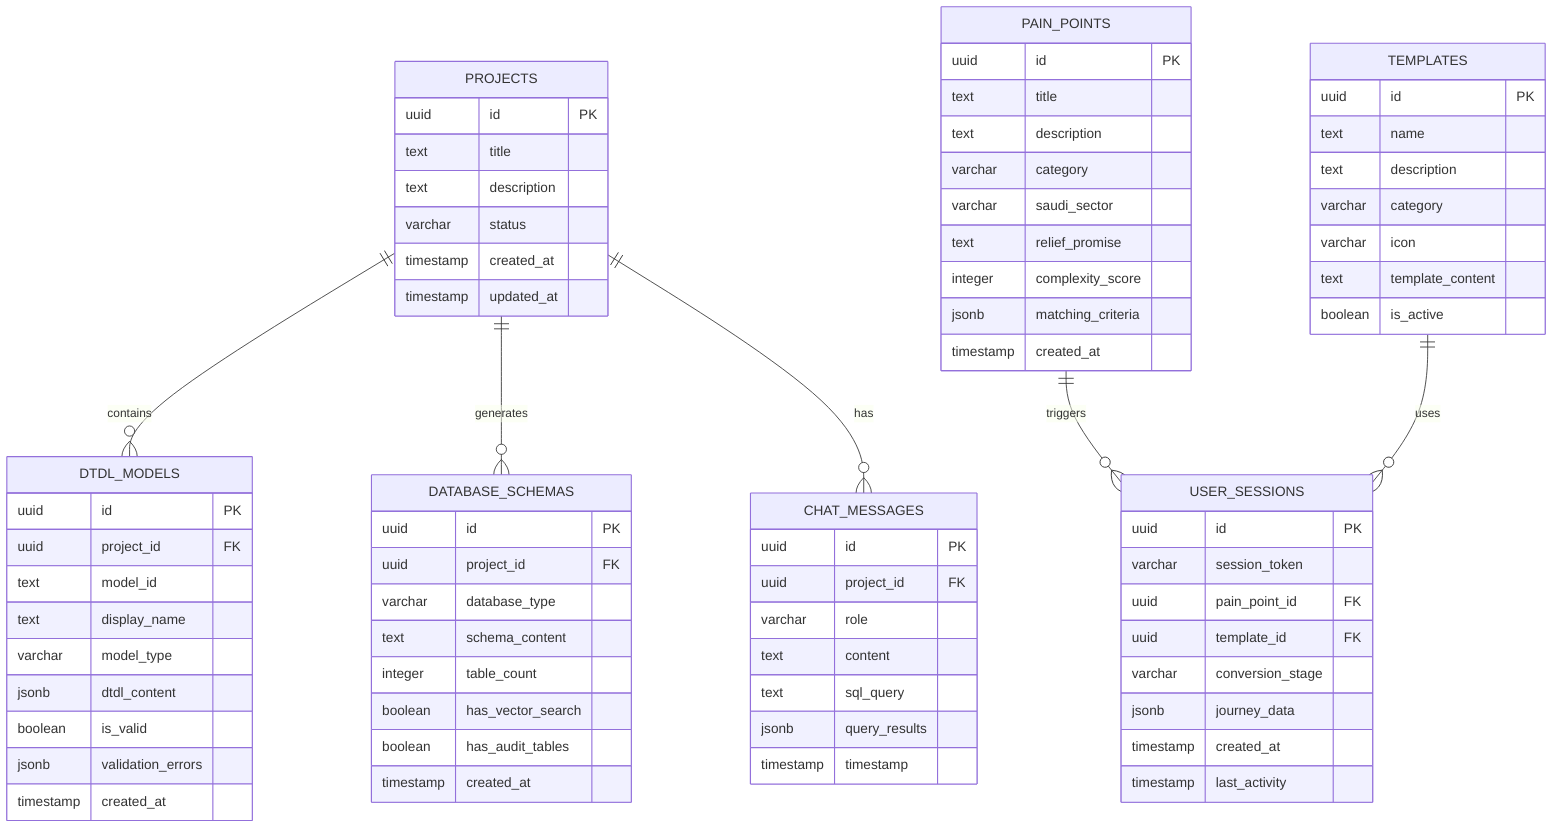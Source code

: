 erDiagram
    PROJECTS {
        uuid id PK
        text title
        text description
        varchar status
        timestamp created_at
        timestamp updated_at
    }

    DTDL_MODELS {
        uuid id PK
        uuid project_id FK
        text model_id
        text display_name
        varchar model_type
        jsonb dtdl_content
        boolean is_valid
        jsonb validation_errors
        timestamp created_at
    }

    DATABASE_SCHEMAS {
        uuid id PK
        uuid project_id FK
        varchar database_type
        text schema_content
        integer table_count
        boolean has_vector_search
        boolean has_audit_tables
        timestamp created_at
    }

    CHAT_MESSAGES {
        uuid id PK
        uuid project_id FK
        varchar role
        text content
        text sql_query
        jsonb query_results
        timestamp timestamp
    }

    TEMPLATES {
        uuid id PK
        text name
        text description
        varchar category
        varchar icon
        text template_content
        boolean is_active
    }

    PAIN_POINTS {
        uuid id PK
        text title
        text description
        varchar category
        varchar saudi_sector
        text relief_promise
        integer complexity_score
        jsonb matching_criteria
        timestamp created_at
    }

    USER_SESSIONS {
        uuid id PK
        varchar session_token
        uuid pain_point_id FK
        uuid template_id FK
        varchar conversion_stage
        jsonb journey_data
        timestamp created_at
        timestamp last_activity
    }

    PROJECTS ||--o{ DTDL_MODELS : contains
    PROJECTS ||--o{ DATABASE_SCHEMAS : generates
    PROJECTS ||--o{ CHAT_MESSAGES : has
    PAIN_POINTS ||--o{ USER_SESSIONS : triggers
    TEMPLATES ||--o{ USER_SESSIONS : uses